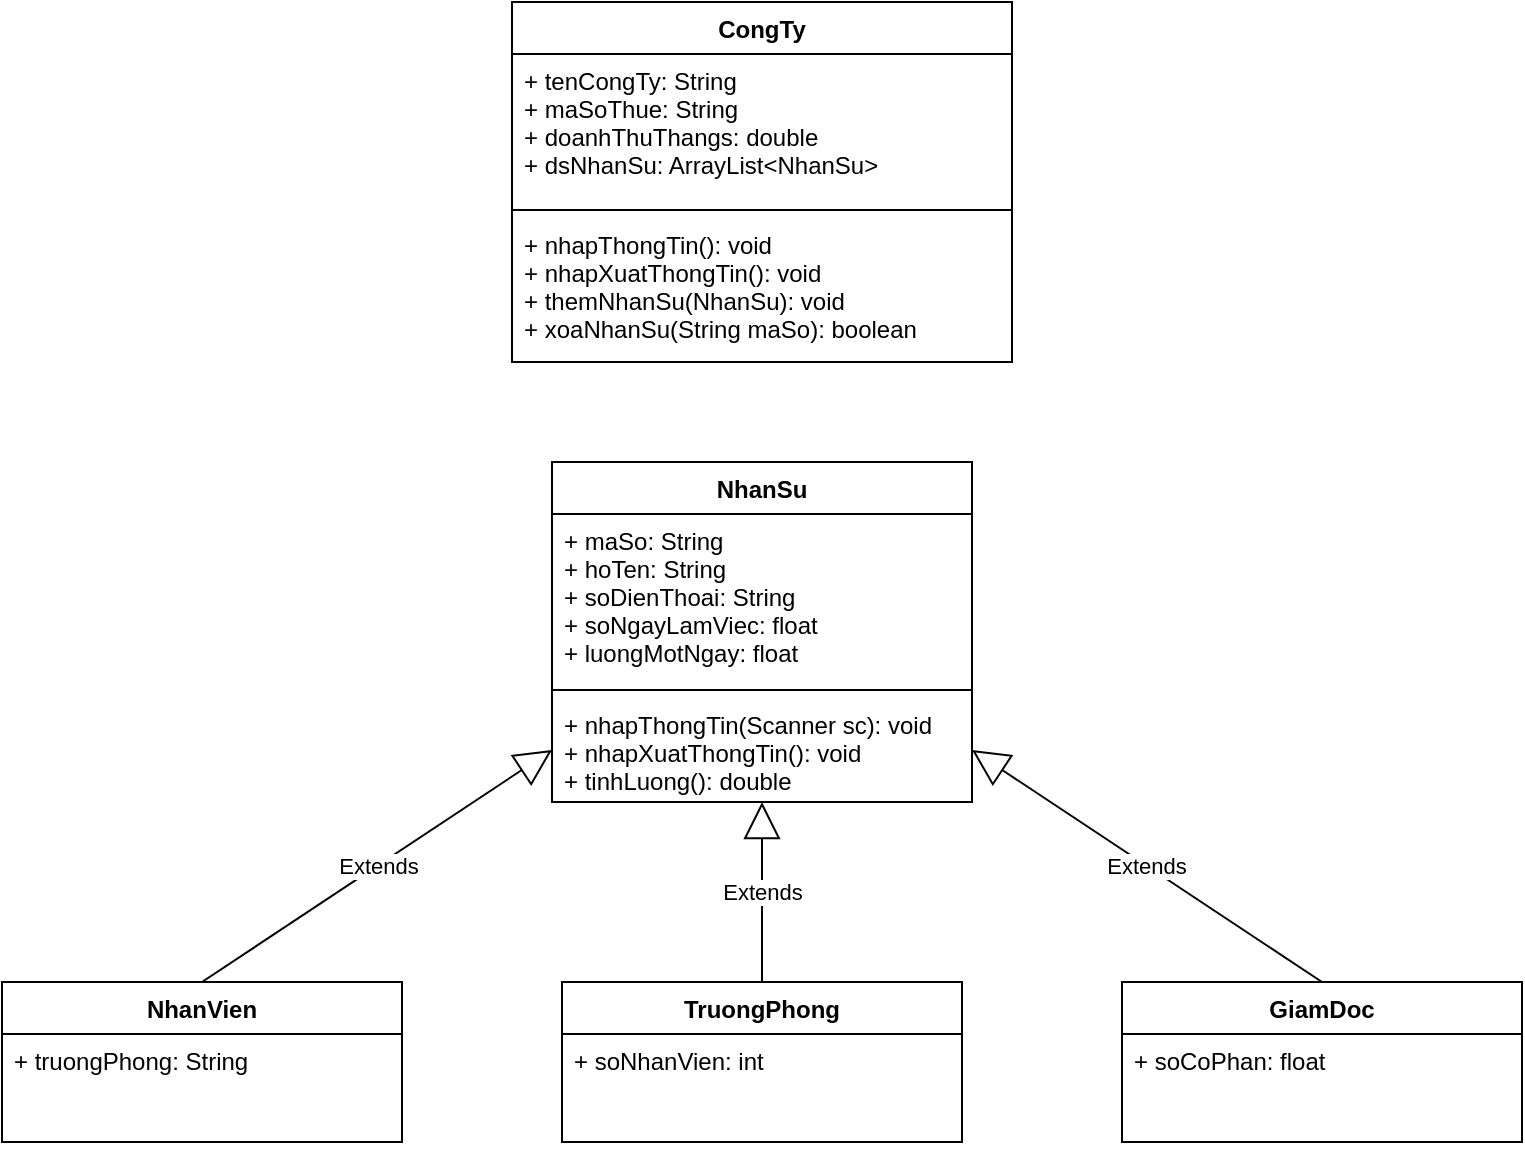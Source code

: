 <mxfile version="13.6.5" type="device"><diagram id="_M-yoacpARP_jqZa7cyd" name="Page-1"><mxGraphModel dx="1038" dy="556" grid="1" gridSize="10" guides="1" tooltips="1" connect="1" arrows="1" fold="1" page="1" pageScale="1" pageWidth="850" pageHeight="1100" math="0" shadow="0"><root><mxCell id="0"/><mxCell id="1" parent="0"/><mxCell id="XjywLrOM4xlFvrHCBGoE-5" value="GiamDoc" style="swimlane;fontStyle=1;align=center;verticalAlign=top;childLayout=stackLayout;horizontal=1;startSize=26;horizontalStack=0;resizeParent=1;resizeParentMax=0;resizeLast=0;collapsible=1;marginBottom=0;" parent="1" vertex="1"><mxGeometry x="605" y="520" width="200" height="80" as="geometry"/></mxCell><mxCell id="XjywLrOM4xlFvrHCBGoE-6" value="+ soCoPhan: float" style="text;strokeColor=none;fillColor=none;align=left;verticalAlign=top;spacingLeft=4;spacingRight=4;overflow=hidden;rotatable=0;points=[[0,0.5],[1,0.5]];portConstraint=eastwest;" parent="XjywLrOM4xlFvrHCBGoE-5" vertex="1"><mxGeometry y="26" width="200" height="54" as="geometry"/></mxCell><mxCell id="XjywLrOM4xlFvrHCBGoE-13" value="NhanVien" style="swimlane;fontStyle=1;align=center;verticalAlign=top;childLayout=stackLayout;horizontal=1;startSize=26;horizontalStack=0;resizeParent=1;resizeParentMax=0;resizeLast=0;collapsible=1;marginBottom=0;" parent="1" vertex="1"><mxGeometry x="45" y="520" width="200" height="80" as="geometry"/></mxCell><mxCell id="XjywLrOM4xlFvrHCBGoE-14" value="+ truongPhong: String" style="text;strokeColor=none;fillColor=none;align=left;verticalAlign=top;spacingLeft=4;spacingRight=4;overflow=hidden;rotatable=0;points=[[0,0.5],[1,0.5]];portConstraint=eastwest;" parent="XjywLrOM4xlFvrHCBGoE-13" vertex="1"><mxGeometry y="26" width="200" height="54" as="geometry"/></mxCell><mxCell id="PFYuvRLyp6Dg3prpxVZV-5" value="Extends" style="endArrow=block;endSize=16;endFill=0;html=1;exitX=0.5;exitY=0;exitDx=0;exitDy=0;entryX=0;entryY=0.5;entryDx=0;entryDy=0;" edge="1" parent="1" source="XjywLrOM4xlFvrHCBGoE-13" target="PFYuvRLyp6Dg3prpxVZV-4"><mxGeometry width="160" relative="1" as="geometry"><mxPoint x="180" y="470" as="sourcePoint"/><mxPoint x="340" y="470" as="targetPoint"/></mxGeometry></mxCell><mxCell id="PFYuvRLyp6Dg3prpxVZV-6" value="Extends" style="endArrow=block;endSize=16;endFill=0;html=1;exitX=0.5;exitY=0;exitDx=0;exitDy=0;" edge="1" parent="1" source="XjywLrOM4xlFvrHCBGoE-9" target="PFYuvRLyp6Dg3prpxVZV-4"><mxGeometry width="160" relative="1" as="geometry"><mxPoint x="155" y="530" as="sourcePoint"/><mxPoint x="355" y="414" as="targetPoint"/></mxGeometry></mxCell><mxCell id="PFYuvRLyp6Dg3prpxVZV-7" value="Extends" style="endArrow=block;endSize=16;endFill=0;html=1;exitX=0.5;exitY=0;exitDx=0;exitDy=0;entryX=1;entryY=0.5;entryDx=0;entryDy=0;" edge="1" parent="1" source="XjywLrOM4xlFvrHCBGoE-5" target="PFYuvRLyp6Dg3prpxVZV-4"><mxGeometry width="160" relative="1" as="geometry"><mxPoint x="425" y="530" as="sourcePoint"/><mxPoint x="425.08" y="440" as="targetPoint"/></mxGeometry></mxCell><mxCell id="XjywLrOM4xlFvrHCBGoE-1" value="CongTy" style="swimlane;fontStyle=1;align=center;verticalAlign=top;childLayout=stackLayout;horizontal=1;startSize=26;horizontalStack=0;resizeParent=1;resizeParentMax=0;resizeLast=0;collapsible=1;marginBottom=0;" parent="1" vertex="1"><mxGeometry x="300" y="30" width="250" height="180" as="geometry"/></mxCell><mxCell id="XjywLrOM4xlFvrHCBGoE-2" value="+ tenCongTy: String&#10;+ maSoThue: String&#10;+ doanhThuThangs: double&#10;+ dsNhanSu: ArrayList&lt;NhanSu&gt;" style="text;strokeColor=none;fillColor=none;align=left;verticalAlign=top;spacingLeft=4;spacingRight=4;overflow=hidden;rotatable=0;points=[[0,0.5],[1,0.5]];portConstraint=eastwest;" parent="XjywLrOM4xlFvrHCBGoE-1" vertex="1"><mxGeometry y="26" width="250" height="74" as="geometry"/></mxCell><mxCell id="XjywLrOM4xlFvrHCBGoE-3" value="" style="line;strokeWidth=1;fillColor=none;align=left;verticalAlign=middle;spacingTop=-1;spacingLeft=3;spacingRight=3;rotatable=0;labelPosition=right;points=[];portConstraint=eastwest;" parent="XjywLrOM4xlFvrHCBGoE-1" vertex="1"><mxGeometry y="100" width="250" height="8" as="geometry"/></mxCell><mxCell id="XjywLrOM4xlFvrHCBGoE-4" value="+ nhapThongTin(): void&#10;+ nhapXuatThongTin(): void&#10;+ themNhanSu(NhanSu): void&#10;+ xoaNhanSu(String maSo): boolean&#10;" style="text;strokeColor=none;fillColor=none;align=left;verticalAlign=top;spacingLeft=4;spacingRight=4;overflow=hidden;rotatable=0;points=[[0,0.5],[1,0.5]];portConstraint=eastwest;" parent="XjywLrOM4xlFvrHCBGoE-1" vertex="1"><mxGeometry y="108" width="250" height="72" as="geometry"/></mxCell><mxCell id="PFYuvRLyp6Dg3prpxVZV-1" value="NhanSu" style="swimlane;fontStyle=1;align=center;verticalAlign=top;childLayout=stackLayout;horizontal=1;startSize=26;horizontalStack=0;resizeParent=1;resizeParentMax=0;resizeLast=0;collapsible=1;marginBottom=0;" vertex="1" parent="1"><mxGeometry x="320" y="260" width="210" height="170" as="geometry"/></mxCell><mxCell id="PFYuvRLyp6Dg3prpxVZV-2" value="+ maSo: String&#10;+ hoTen: String&#10;+ soDienThoai: String&#10;+ soNgayLamViec: float&#10;+ luongMotNgay: float" style="text;strokeColor=none;fillColor=none;align=left;verticalAlign=top;spacingLeft=4;spacingRight=4;overflow=hidden;rotatable=0;points=[[0,0.5],[1,0.5]];portConstraint=eastwest;" vertex="1" parent="PFYuvRLyp6Dg3prpxVZV-1"><mxGeometry y="26" width="210" height="84" as="geometry"/></mxCell><mxCell id="PFYuvRLyp6Dg3prpxVZV-3" value="" style="line;strokeWidth=1;fillColor=none;align=left;verticalAlign=middle;spacingTop=-1;spacingLeft=3;spacingRight=3;rotatable=0;labelPosition=right;points=[];portConstraint=eastwest;" vertex="1" parent="PFYuvRLyp6Dg3prpxVZV-1"><mxGeometry y="110" width="210" height="8" as="geometry"/></mxCell><mxCell id="PFYuvRLyp6Dg3prpxVZV-4" value="+ nhapThongTin(Scanner sc): void&#10;+ nhapXuatThongTin(): void&#10;+ tinhLuong(): double" style="text;strokeColor=none;fillColor=none;align=left;verticalAlign=top;spacingLeft=4;spacingRight=4;overflow=hidden;rotatable=0;points=[[0,0.5],[1,0.5]];portConstraint=eastwest;" vertex="1" parent="PFYuvRLyp6Dg3prpxVZV-1"><mxGeometry y="118" width="210" height="52" as="geometry"/></mxCell><mxCell id="XjywLrOM4xlFvrHCBGoE-9" value="TruongPhong" style="swimlane;fontStyle=1;align=center;verticalAlign=top;childLayout=stackLayout;horizontal=1;startSize=26;horizontalStack=0;resizeParent=1;resizeParentMax=0;resizeLast=0;collapsible=1;marginBottom=0;" parent="1" vertex="1"><mxGeometry x="325" y="520" width="200" height="80" as="geometry"/></mxCell><mxCell id="XjywLrOM4xlFvrHCBGoE-10" value="+ soNhanVien: int" style="text;strokeColor=none;fillColor=none;align=left;verticalAlign=top;spacingLeft=4;spacingRight=4;overflow=hidden;rotatable=0;points=[[0,0.5],[1,0.5]];portConstraint=eastwest;" parent="XjywLrOM4xlFvrHCBGoE-9" vertex="1"><mxGeometry y="26" width="200" height="54" as="geometry"/></mxCell></root></mxGraphModel></diagram></mxfile>